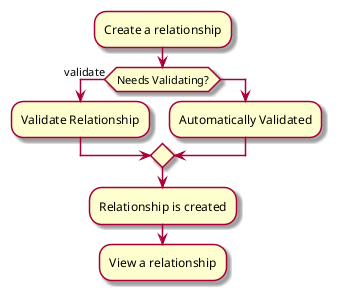 @startuml

skin rose

:Create a relationship;
if (Needs Validating?) is (validate) then
:Validate Relationship;
else
:Automatically Validated;
endif
:Relationship is created;
:View a relationship;

@enduml
